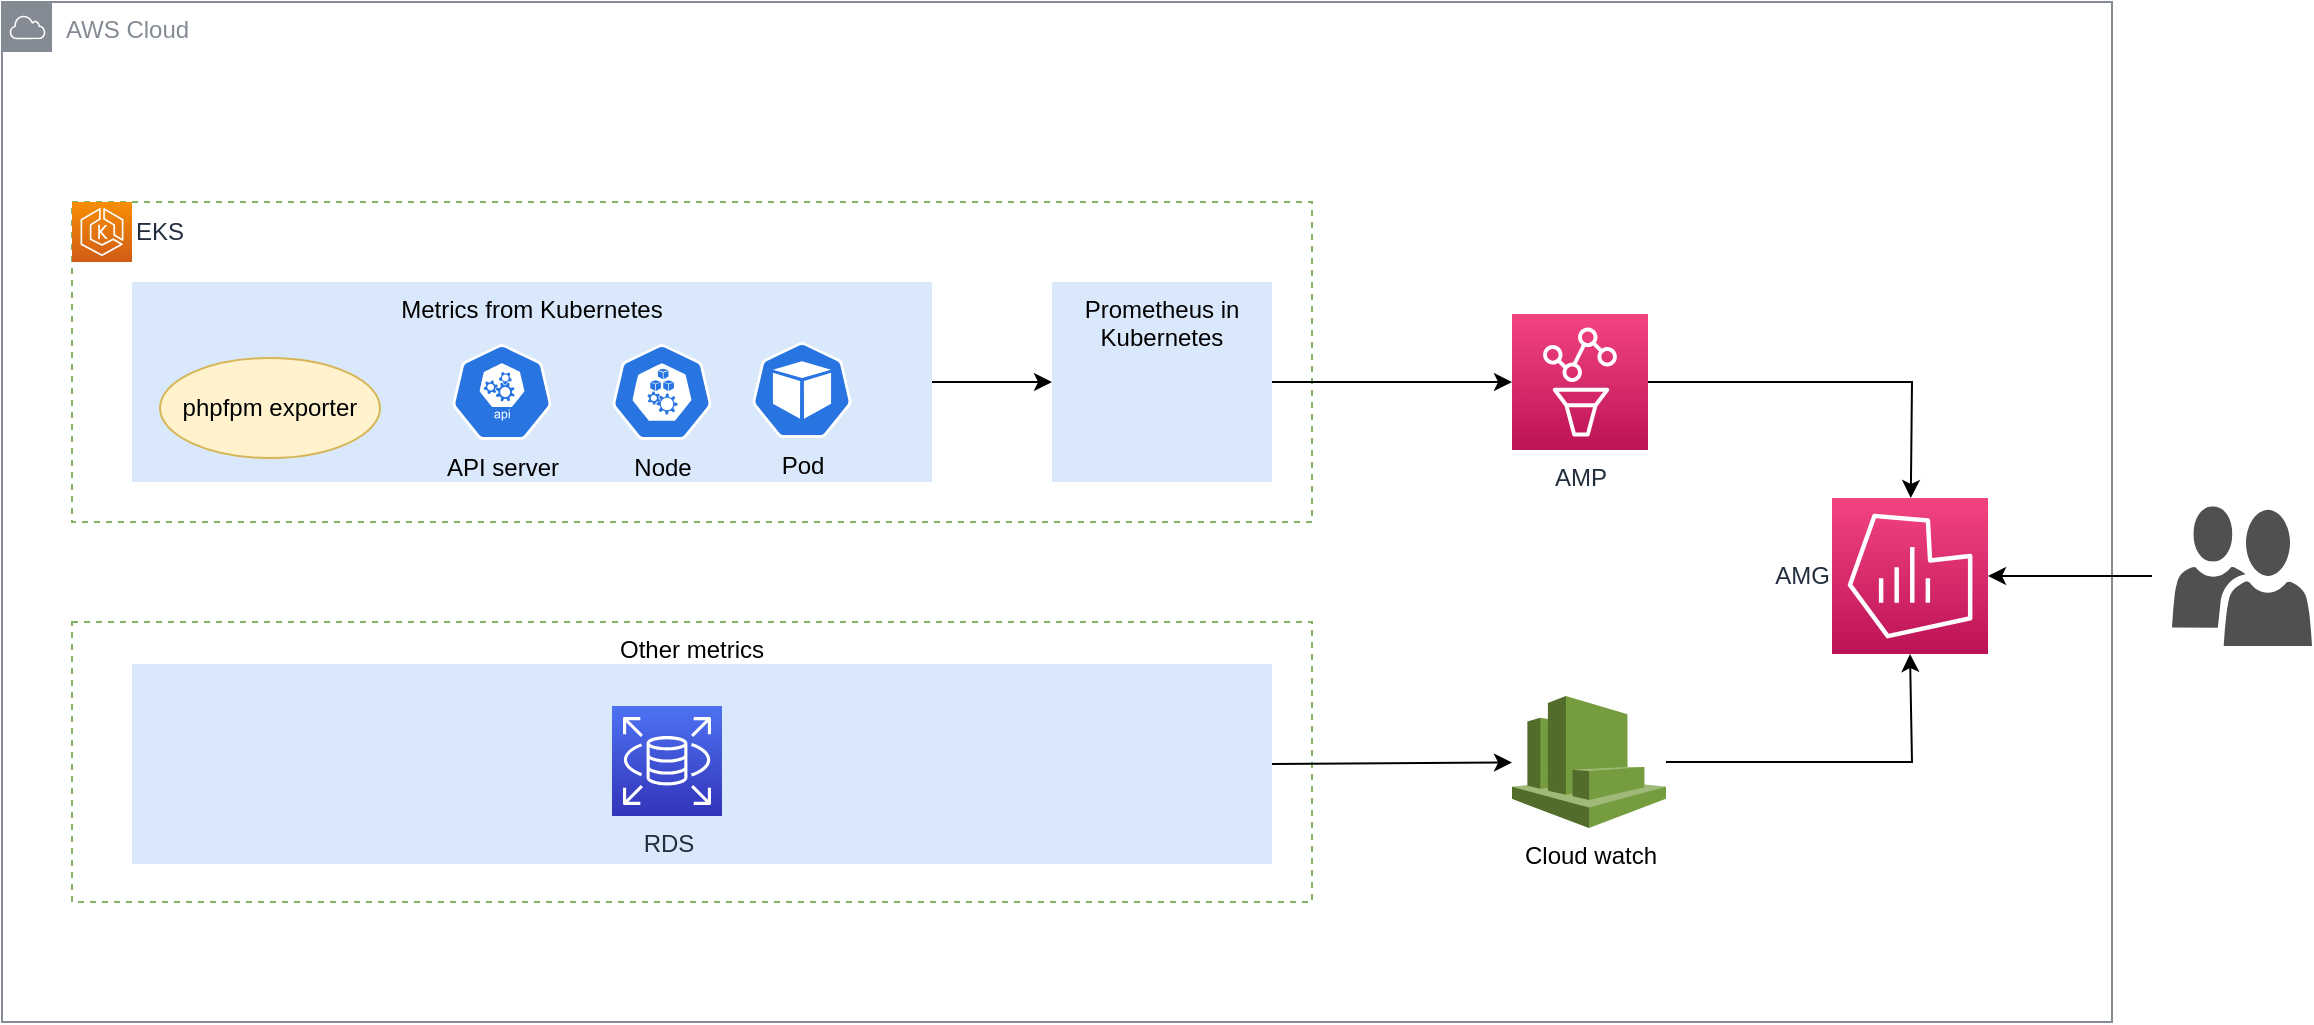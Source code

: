 <mxfile version="20.0.3" type="github">
  <diagram id="Um2bCbRl7i3hkUubH0Ci" name="Page-1">
    <mxGraphModel dx="1422" dy="762" grid="1" gridSize="10" guides="1" tooltips="1" connect="1" arrows="1" fold="1" page="1" pageScale="1" pageWidth="850" pageHeight="1100" math="0" shadow="0">
      <root>
        <mxCell id="0" />
        <mxCell id="1" parent="0" />
        <mxCell id="GFS6zfg3jTIN2dfsKaxb-4" value="AWS Cloud" style="sketch=0;outlineConnect=0;gradientColor=none;html=1;whiteSpace=wrap;fontSize=12;fontStyle=0;shape=mxgraph.aws4.group;grIcon=mxgraph.aws4.group_aws_cloud;strokeColor=#858B94;fillColor=none;verticalAlign=top;align=left;spacingLeft=30;fontColor=#858B94;dashed=0;" vertex="1" parent="1">
          <mxGeometry x="35" y="200" width="1055" height="510" as="geometry" />
        </mxCell>
        <mxCell id="GFS6zfg3jTIN2dfsKaxb-21" value="Other metrics" style="rounded=0;whiteSpace=wrap;html=1;dashed=1;fillColor=none;labelPosition=center;verticalLabelPosition=middle;align=center;verticalAlign=top;strokeColor=#82b366;" vertex="1" parent="1">
          <mxGeometry x="70" y="510" width="620" height="140" as="geometry" />
        </mxCell>
        <mxCell id="GFS6zfg3jTIN2dfsKaxb-11" value="" style="rounded=0;whiteSpace=wrap;html=1;fillColor=none;strokeColor=#82b366;dashed=1;" vertex="1" parent="1">
          <mxGeometry x="70" y="300" width="620" height="160" as="geometry" />
        </mxCell>
        <mxCell id="GFS6zfg3jTIN2dfsKaxb-6" value="Metrics from Kubernetes" style="rounded=0;whiteSpace=wrap;html=1;fillColor=#dae8fc;strokeColor=none;verticalAlign=top;" vertex="1" parent="1">
          <mxGeometry x="100" y="340" width="400" height="100" as="geometry" />
        </mxCell>
        <mxCell id="GFS6zfg3jTIN2dfsKaxb-7" value="phpfpm exporter" style="ellipse;whiteSpace=wrap;html=1;fillColor=#fff2cc;strokeColor=#d6b656;" vertex="1" parent="1">
          <mxGeometry x="114" y="378" width="110" height="50" as="geometry" />
        </mxCell>
        <mxCell id="GFS6zfg3jTIN2dfsKaxb-8" value="API server" style="sketch=0;html=1;dashed=0;whitespace=wrap;fillColor=#2875E2;strokeColor=#ffffff;points=[[0.005,0.63,0],[0.1,0.2,0],[0.9,0.2,0],[0.5,0,0],[0.995,0.63,0],[0.72,0.99,0],[0.5,1,0],[0.28,0.99,0]];shape=mxgraph.kubernetes.icon;prIcon=api;labelPosition=center;verticalLabelPosition=bottom;align=center;verticalAlign=top;" vertex="1" parent="1">
          <mxGeometry x="260" y="371" width="50" height="48" as="geometry" />
        </mxCell>
        <mxCell id="GFS6zfg3jTIN2dfsKaxb-9" value="Pod" style="sketch=0;html=1;dashed=0;whitespace=wrap;fillColor=#2875E2;strokeColor=#ffffff;points=[[0.005,0.63,0],[0.1,0.2,0],[0.9,0.2,0],[0.5,0,0],[0.995,0.63,0],[0.72,0.99,0],[0.5,1,0],[0.28,0.99,0]];shape=mxgraph.kubernetes.icon;prIcon=pod;labelPosition=center;verticalLabelPosition=bottom;align=center;verticalAlign=top;" vertex="1" parent="1">
          <mxGeometry x="410" y="370" width="50" height="48" as="geometry" />
        </mxCell>
        <mxCell id="GFS6zfg3jTIN2dfsKaxb-10" value="Node" style="sketch=0;html=1;dashed=0;whitespace=wrap;fillColor=#2875E2;strokeColor=#ffffff;points=[[0.005,0.63,0],[0.1,0.2,0],[0.9,0.2,0],[0.5,0,0],[0.995,0.63,0],[0.72,0.99,0],[0.5,1,0],[0.28,0.99,0]];shape=mxgraph.kubernetes.icon;prIcon=node;labelPosition=center;verticalLabelPosition=bottom;align=center;verticalAlign=top;" vertex="1" parent="1">
          <mxGeometry x="340" y="371" width="50" height="48" as="geometry" />
        </mxCell>
        <mxCell id="GFS6zfg3jTIN2dfsKaxb-12" value="EKS" style="sketch=0;points=[[0,0,0],[0.25,0,0],[0.5,0,0],[0.75,0,0],[1,0,0],[0,1,0],[0.25,1,0],[0.5,1,0],[0.75,1,0],[1,1,0],[0,0.25,0],[0,0.5,0],[0,0.75,0],[1,0.25,0],[1,0.5,0],[1,0.75,0]];outlineConnect=0;fontColor=#232F3E;gradientColor=#F78E04;gradientDirection=north;fillColor=#D05C17;strokeColor=#ffffff;dashed=0;verticalLabelPosition=middle;verticalAlign=middle;align=left;html=1;fontSize=12;fontStyle=0;aspect=fixed;shape=mxgraph.aws4.resourceIcon;resIcon=mxgraph.aws4.eks;labelPosition=right;" vertex="1" parent="1">
          <mxGeometry x="70" y="300" width="30" height="30" as="geometry" />
        </mxCell>
        <mxCell id="GFS6zfg3jTIN2dfsKaxb-13" value="Prometheus in Kubernetes" style="rounded=0;whiteSpace=wrap;html=1;fillColor=#dae8fc;strokeColor=none;dashed=1;verticalAlign=top;" vertex="1" parent="1">
          <mxGeometry x="560" y="340" width="110" height="100" as="geometry" />
        </mxCell>
        <mxCell id="GFS6zfg3jTIN2dfsKaxb-15" value="AMP" style="sketch=0;points=[[0,0,0],[0.25,0,0],[0.5,0,0],[0.75,0,0],[1,0,0],[0,1,0],[0.25,1,0],[0.5,1,0],[0.75,1,0],[1,1,0],[0,0.25,0],[0,0.5,0],[0,0.75,0],[1,0.25,0],[1,0.5,0],[1,0.75,0]];points=[[0,0,0],[0.25,0,0],[0.5,0,0],[0.75,0,0],[1,0,0],[0,1,0],[0.25,1,0],[0.5,1,0],[0.75,1,0],[1,1,0],[0,0.25,0],[0,0.5,0],[0,0.75,0],[1,0.25,0],[1,0.5,0],[1,0.75,0]];outlineConnect=0;fontColor=#232F3E;gradientColor=#F34482;gradientDirection=north;fillColor=#BC1356;strokeColor=#ffffff;dashed=0;verticalLabelPosition=bottom;verticalAlign=top;align=center;html=1;fontSize=12;fontStyle=0;aspect=fixed;shape=mxgraph.aws4.resourceIcon;resIcon=mxgraph.aws4.managed_service_for_prometheus;" vertex="1" parent="1">
          <mxGeometry x="790" y="356" width="68" height="68" as="geometry" />
        </mxCell>
        <mxCell id="GFS6zfg3jTIN2dfsKaxb-16" value="" style="endArrow=classic;html=1;rounded=0;exitX=1;exitY=0.5;exitDx=0;exitDy=0;entryX=0;entryY=0.5;entryDx=0;entryDy=0;entryPerimeter=0;" edge="1" parent="1" source="GFS6zfg3jTIN2dfsKaxb-13" target="GFS6zfg3jTIN2dfsKaxb-15">
          <mxGeometry width="50" height="50" relative="1" as="geometry">
            <mxPoint x="700" y="430" as="sourcePoint" />
            <mxPoint x="750" y="380" as="targetPoint" />
          </mxGeometry>
        </mxCell>
        <mxCell id="GFS6zfg3jTIN2dfsKaxb-19" value="" style="endArrow=classic;html=1;rounded=0;entryX=0;entryY=0.5;entryDx=0;entryDy=0;exitX=1;exitY=0.5;exitDx=0;exitDy=0;" edge="1" parent="1" source="GFS6zfg3jTIN2dfsKaxb-6" target="GFS6zfg3jTIN2dfsKaxb-13">
          <mxGeometry width="50" height="50" relative="1" as="geometry">
            <mxPoint x="500" y="430" as="sourcePoint" />
            <mxPoint x="550" y="380" as="targetPoint" />
          </mxGeometry>
        </mxCell>
        <mxCell id="GFS6zfg3jTIN2dfsKaxb-23" value="" style="rounded=0;whiteSpace=wrap;html=1;fillColor=#dae8fc;strokeColor=none;verticalAlign=top;" vertex="1" parent="1">
          <mxGeometry x="100" y="531" width="570" height="100" as="geometry" />
        </mxCell>
        <mxCell id="GFS6zfg3jTIN2dfsKaxb-22" value="RDS" style="sketch=0;points=[[0,0,0],[0.25,0,0],[0.5,0,0],[0.75,0,0],[1,0,0],[0,1,0],[0.25,1,0],[0.5,1,0],[0.75,1,0],[1,1,0],[0,0.25,0],[0,0.5,0],[0,0.75,0],[1,0.25,0],[1,0.5,0],[1,0.75,0]];outlineConnect=0;fontColor=#232F3E;gradientColor=#4D72F3;gradientDirection=north;fillColor=#3334B9;strokeColor=#ffffff;dashed=0;verticalLabelPosition=bottom;verticalAlign=top;align=center;html=1;fontSize=12;fontStyle=0;aspect=fixed;shape=mxgraph.aws4.resourceIcon;resIcon=mxgraph.aws4.rds;" vertex="1" parent="1">
          <mxGeometry x="340" y="552" width="55" height="55" as="geometry" />
        </mxCell>
        <mxCell id="GFS6zfg3jTIN2dfsKaxb-25" value="Cloud watch" style="outlineConnect=0;dashed=0;verticalLabelPosition=bottom;verticalAlign=top;align=center;html=1;shape=mxgraph.aws3.cloudwatch;fillColor=#759C3E;gradientColor=none;" vertex="1" parent="1">
          <mxGeometry x="790" y="547" width="77" height="66" as="geometry" />
        </mxCell>
        <mxCell id="GFS6zfg3jTIN2dfsKaxb-26" value="" style="endArrow=classic;html=1;rounded=0;exitX=1;exitY=0.5;exitDx=0;exitDy=0;" edge="1" parent="1" source="GFS6zfg3jTIN2dfsKaxb-23" target="GFS6zfg3jTIN2dfsKaxb-25">
          <mxGeometry width="50" height="50" relative="1" as="geometry">
            <mxPoint x="680" y="400" as="sourcePoint" />
            <mxPoint x="800" y="400" as="targetPoint" />
          </mxGeometry>
        </mxCell>
        <mxCell id="GFS6zfg3jTIN2dfsKaxb-27" value="AMG" style="sketch=0;points=[[0,0,0],[0.25,0,0],[0.5,0,0],[0.75,0,0],[1,0,0],[0,1,0],[0.25,1,0],[0.5,1,0],[0.75,1,0],[1,1,0],[0,0.25,0],[0,0.5,0],[0,0.75,0],[1,0.25,0],[1,0.5,0],[1,0.75,0]];points=[[0,0,0],[0.25,0,0],[0.5,0,0],[0.75,0,0],[1,0,0],[0,1,0],[0.25,1,0],[0.5,1,0],[0.75,1,0],[1,1,0],[0,0.25,0],[0,0.5,0],[0,0.75,0],[1,0.25,0],[1,0.5,0],[1,0.75,0]];outlineConnect=0;fontColor=#232F3E;gradientColor=#F34482;gradientDirection=north;fillColor=#BC1356;strokeColor=#ffffff;dashed=0;verticalLabelPosition=middle;verticalAlign=middle;align=right;html=1;fontSize=12;fontStyle=0;aspect=fixed;shape=mxgraph.aws4.resourceIcon;resIcon=mxgraph.aws4.managed_service_for_grafana;labelPosition=left;" vertex="1" parent="1">
          <mxGeometry x="950" y="448" width="78" height="78" as="geometry" />
        </mxCell>
        <mxCell id="GFS6zfg3jTIN2dfsKaxb-28" value="" style="endArrow=classic;html=1;rounded=0;exitX=1;exitY=0.5;exitDx=0;exitDy=0;exitPerimeter=0;" edge="1" parent="1" source="GFS6zfg3jTIN2dfsKaxb-15" target="GFS6zfg3jTIN2dfsKaxb-27">
          <mxGeometry width="50" height="50" relative="1" as="geometry">
            <mxPoint x="490" y="450" as="sourcePoint" />
            <mxPoint x="540" y="400" as="targetPoint" />
            <Array as="points">
              <mxPoint x="990" y="390" />
            </Array>
          </mxGeometry>
        </mxCell>
        <mxCell id="GFS6zfg3jTIN2dfsKaxb-29" value="" style="endArrow=classic;html=1;rounded=0;entryX=0.5;entryY=1;entryDx=0;entryDy=0;entryPerimeter=0;" edge="1" parent="1" source="GFS6zfg3jTIN2dfsKaxb-25" target="GFS6zfg3jTIN2dfsKaxb-27">
          <mxGeometry width="50" height="50" relative="1" as="geometry">
            <mxPoint x="900" y="630" as="sourcePoint" />
            <mxPoint x="950" y="580" as="targetPoint" />
            <Array as="points">
              <mxPoint x="990" y="580" />
            </Array>
          </mxGeometry>
        </mxCell>
        <mxCell id="GFS6zfg3jTIN2dfsKaxb-30" value="" style="endArrow=classic;html=1;rounded=0;entryX=1;entryY=0.5;entryDx=0;entryDy=0;entryPerimeter=0;" edge="1" parent="1" target="GFS6zfg3jTIN2dfsKaxb-27">
          <mxGeometry width="50" height="50" relative="1" as="geometry">
            <mxPoint x="1110" y="487" as="sourcePoint" />
            <mxPoint x="1160" y="470" as="targetPoint" />
          </mxGeometry>
        </mxCell>
        <mxCell id="GFS6zfg3jTIN2dfsKaxb-31" value="" style="sketch=0;pointerEvents=1;shadow=0;dashed=0;html=1;strokeColor=none;labelPosition=center;verticalLabelPosition=bottom;verticalAlign=top;align=center;fillColor=#505050;shape=mxgraph.mscae.intune.user_group" vertex="1" parent="1">
          <mxGeometry x="1120" y="452" width="70" height="70" as="geometry" />
        </mxCell>
      </root>
    </mxGraphModel>
  </diagram>
</mxfile>
